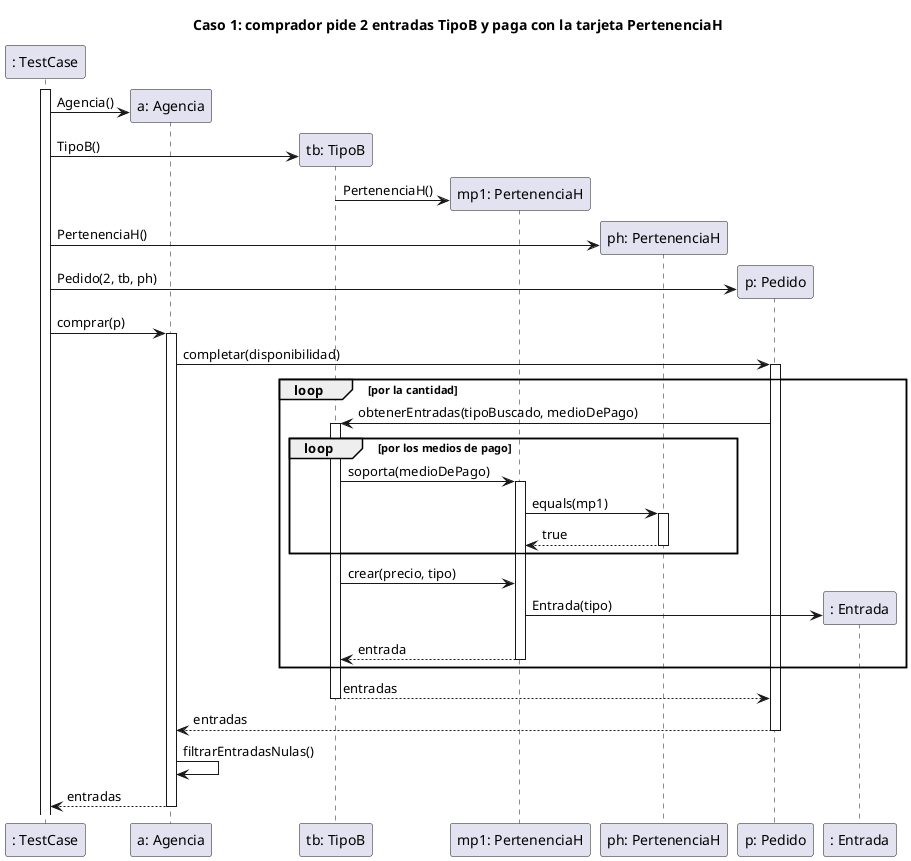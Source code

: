 @startuml
title Caso 1: comprador pide 2 entradas TipoB y paga con la tarjeta PertenenciaH

activate ": TestCase"
create "a: Agencia"
": TestCase" -> "a: Agencia": Agencia()

create "tb: TipoB"
": TestCase" -> "tb: TipoB": TipoB()

create "mp1: PertenenciaH"
"tb: TipoB" -> "mp1: PertenenciaH": PertenenciaH()

create "ph: PertenenciaH"
": TestCase" -> "ph: PertenenciaH": PertenenciaH()

create "p: Pedido"
": TestCase" -> "p: Pedido": Pedido(2, tb, ph)


": TestCase" -> "a: Agencia": comprar(p)
activate "a: Agencia"

"a: Agencia" -> "p: Pedido": completar(disponibilidad)
activate "p: Pedido"

loop por la cantidad
"p: Pedido" -> "tb: TipoB": obtenerEntradas(tipoBuscado, medioDePago)
activate "tb: TipoB"

loop por los medios de pago
"tb: TipoB" -> "mp1: PertenenciaH": soporta(medioDePago)
activate "mp1: PertenenciaH"

"mp1: PertenenciaH" -> "ph: PertenenciaH": equals(mp1)
activate "ph: PertenenciaH"
return true
end

"tb: TipoB" -> "mp1: PertenenciaH": crear(precio, tipo)

create ": Entrada"
"mp1: PertenenciaH" -> ": Entrada": Entrada(tipo)
return entrada
end
return entradas
return entradas
"a: Agencia" -> "a: Agencia": filtrarEntradasNulas()
return entradas
@enduml